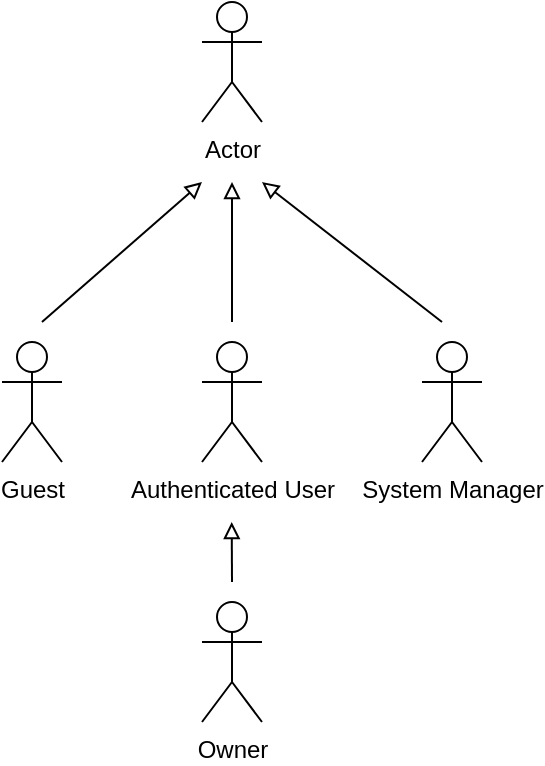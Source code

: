 <mxfile version="14.3.0" type="device"><diagram id="wTNmqZgWodljsX2EKP53" name="Page-1"><mxGraphModel dx="858" dy="564" grid="1" gridSize="10" guides="1" tooltips="1" connect="1" arrows="1" fold="1" page="1" pageScale="1" pageWidth="827" pageHeight="1169" math="0" shadow="0"><root><mxCell id="0"/><mxCell id="1" parent="0"/><mxCell id="9lJGnuO1j95wX-mD9OA8-1" value="Guest" style="shape=umlActor;verticalLabelPosition=bottom;verticalAlign=top;html=1;outlineConnect=0;" vertex="1" parent="1"><mxGeometry x="150" y="390" width="30" height="60" as="geometry"/></mxCell><mxCell id="9lJGnuO1j95wX-mD9OA8-2" value="Authenticated User" style="shape=umlActor;verticalLabelPosition=bottom;verticalAlign=top;html=1;outlineConnect=0;" vertex="1" parent="1"><mxGeometry x="250" y="390" width="30" height="60" as="geometry"/></mxCell><mxCell id="9lJGnuO1j95wX-mD9OA8-3" value="System Manager" style="shape=umlActor;verticalLabelPosition=bottom;verticalAlign=top;html=1;outlineConnect=0;" vertex="1" parent="1"><mxGeometry x="360" y="390" width="30" height="60" as="geometry"/></mxCell><mxCell id="9lJGnuO1j95wX-mD9OA8-4" value="Actor" style="shape=umlActor;verticalLabelPosition=bottom;verticalAlign=top;html=1;outlineConnect=0;" vertex="1" parent="1"><mxGeometry x="250" y="220" width="30" height="60" as="geometry"/></mxCell><mxCell id="9lJGnuO1j95wX-mD9OA8-6" style="rounded=0;orthogonalLoop=1;jettySize=auto;html=1;endArrow=block;endFill=0;" edge="1" parent="1"><mxGeometry relative="1" as="geometry"><mxPoint x="264.857" y="480" as="targetPoint"/><mxPoint x="265" y="510" as="sourcePoint"/></mxGeometry></mxCell><mxCell id="9lJGnuO1j95wX-mD9OA8-5" value="Owner" style="shape=umlActor;verticalLabelPosition=bottom;verticalAlign=top;html=1;outlineConnect=0;" vertex="1" parent="1"><mxGeometry x="250" y="520" width="30" height="60" as="geometry"/></mxCell><mxCell id="9lJGnuO1j95wX-mD9OA8-7" style="rounded=0;orthogonalLoop=1;jettySize=auto;html=1;endArrow=block;endFill=0;" edge="1" parent="1"><mxGeometry relative="1" as="geometry"><mxPoint x="265" y="310" as="targetPoint"/><mxPoint x="265" y="380" as="sourcePoint"/></mxGeometry></mxCell><mxCell id="9lJGnuO1j95wX-mD9OA8-8" style="rounded=0;orthogonalLoop=1;jettySize=auto;html=1;endArrow=block;endFill=0;" edge="1" parent="1"><mxGeometry relative="1" as="geometry"><mxPoint x="280" y="310" as="targetPoint"/><mxPoint x="370" y="380" as="sourcePoint"/></mxGeometry></mxCell><mxCell id="9lJGnuO1j95wX-mD9OA8-9" style="rounded=0;orthogonalLoop=1;jettySize=auto;html=1;endArrow=block;endFill=0;" edge="1" parent="1"><mxGeometry relative="1" as="geometry"><mxPoint x="250" y="310" as="targetPoint"/><mxPoint x="170" y="380" as="sourcePoint"/></mxGeometry></mxCell></root></mxGraphModel></diagram></mxfile>